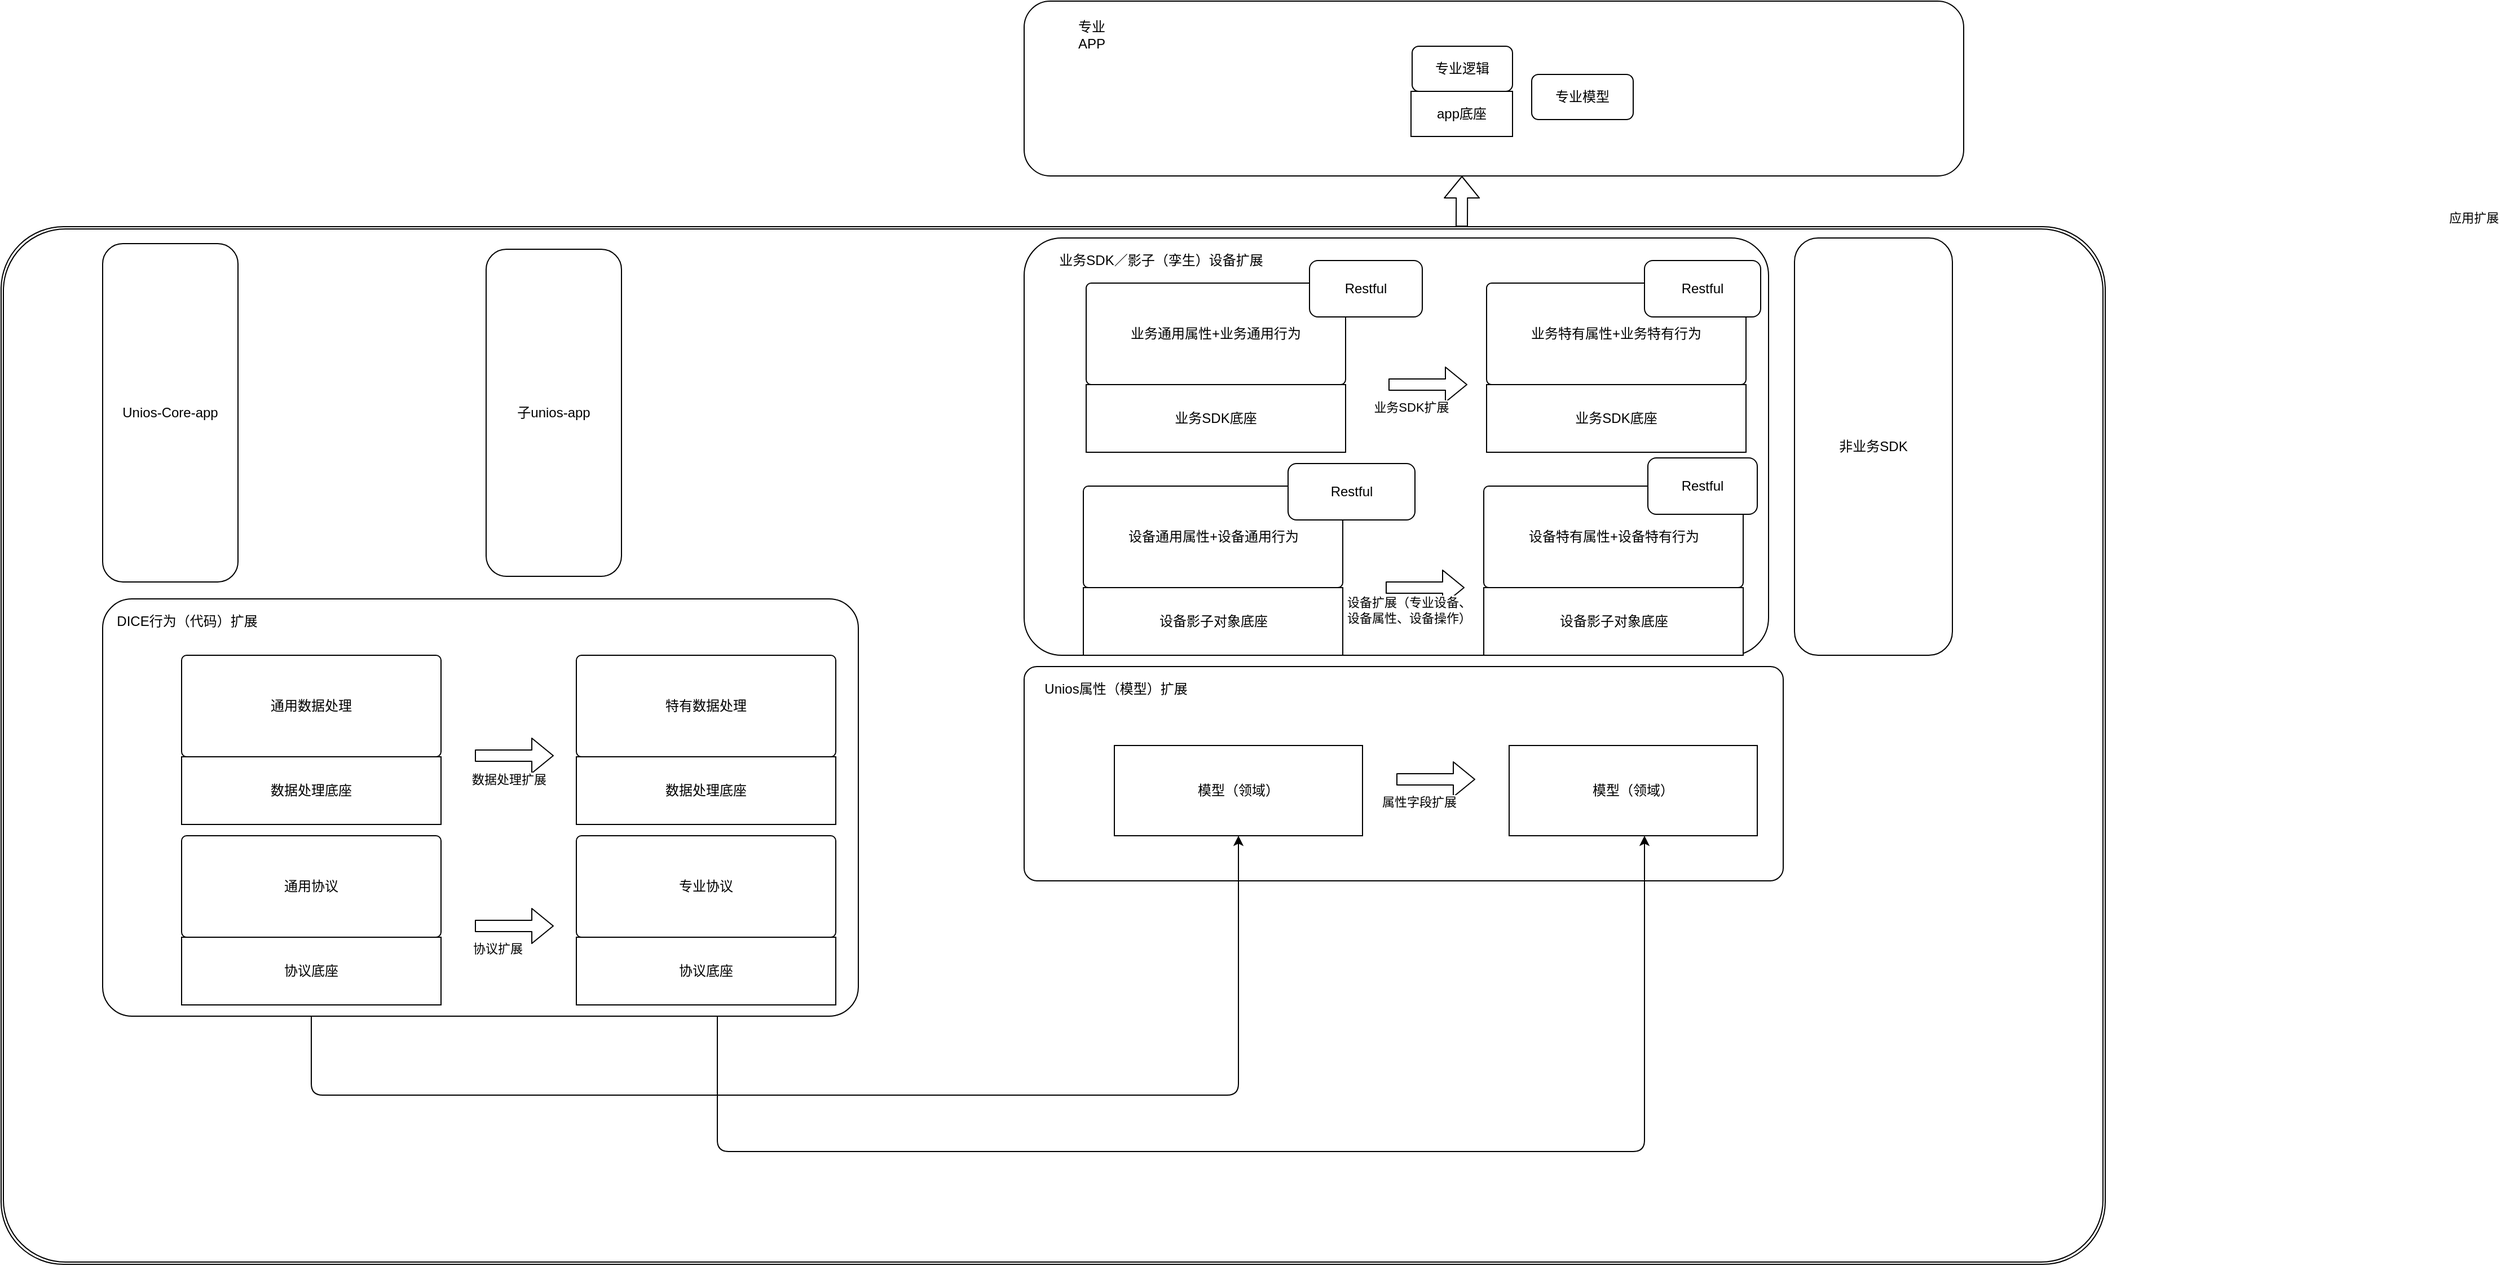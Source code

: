 <mxfile version="13.5.7" type="device"><diagram id="PhEEJEA-2G6-cMnCDy3O" name="扩展点二级视图"><mxGraphModel dx="2237" dy="2640" grid="1" gridSize="10" guides="1" tooltips="1" connect="1" arrows="1" fold="1" page="1" pageScale="1" pageWidth="827" pageHeight="1169" math="0" shadow="0"><root><mxCell id="0"/><mxCell id="1" parent="0"/><mxCell id="3VEeN3TXCHwtPfrbqW-i-7" value="" style="shape=ext;double=1;rounded=1;whiteSpace=wrap;html=1;arcSize=6;" vertex="1" parent="1"><mxGeometry x="100" y="-450" width="1865.5" height="920" as="geometry"/></mxCell><mxCell id="Z61GNd5gtoBHjjhybAT_-15" value="" style="rounded=1;whiteSpace=wrap;html=1;arcSize=7;" parent="1" vertex="1"><mxGeometry x="190" y="-120" width="670" height="370" as="geometry"/></mxCell><mxCell id="GQ6SVCmRq15Q8ivaFo8d-1" value="通用协议" style="rounded=1;whiteSpace=wrap;html=1;arcSize=5;" parent="1" vertex="1"><mxGeometry x="260" y="90" width="230" height="90" as="geometry"/></mxCell><mxCell id="Z61GNd5gtoBHjjhybAT_-2" value="" style="shape=flexArrow;endArrow=classic;html=1;" parent="1" edge="1"><mxGeometry width="50" height="50" relative="1" as="geometry"><mxPoint x="520" y="170" as="sourcePoint"/><mxPoint x="590" y="170" as="targetPoint"/></mxGeometry></mxCell><mxCell id="Z61GNd5gtoBHjjhybAT_-13" value="协议扩展" style="edgeLabel;html=1;align=center;verticalAlign=middle;resizable=0;points=[];" parent="Z61GNd5gtoBHjjhybAT_-2" vertex="1" connectable="0"><mxGeometry x="0.2" y="4" relative="1" as="geometry"><mxPoint x="-22" y="24" as="offset"/></mxGeometry></mxCell><mxCell id="Z61GNd5gtoBHjjhybAT_-4" value="协议底座" style="rounded=0;whiteSpace=wrap;html=1;" parent="1" vertex="1"><mxGeometry x="260" y="180" width="230" height="60" as="geometry"/></mxCell><mxCell id="Z61GNd5gtoBHjjhybAT_-6" value="专业协议" style="rounded=1;whiteSpace=wrap;html=1;arcSize=5;" parent="1" vertex="1"><mxGeometry x="610" y="90" width="230" height="90" as="geometry"/></mxCell><mxCell id="Z61GNd5gtoBHjjhybAT_-7" value="协议底座" style="rounded=0;whiteSpace=wrap;html=1;" parent="1" vertex="1"><mxGeometry x="610" y="180" width="230" height="60" as="geometry"/></mxCell><mxCell id="Z61GNd5gtoBHjjhybAT_-8" value="通用数据处理" style="rounded=1;whiteSpace=wrap;html=1;arcSize=5;" parent="1" vertex="1"><mxGeometry x="260" y="-70" width="230" height="90" as="geometry"/></mxCell><mxCell id="Z61GNd5gtoBHjjhybAT_-9" value="数据处理底座" style="rounded=0;whiteSpace=wrap;html=1;" parent="1" vertex="1"><mxGeometry x="260" y="20" width="230" height="60" as="geometry"/></mxCell><mxCell id="Z61GNd5gtoBHjjhybAT_-10" value="特有数据处理" style="rounded=1;whiteSpace=wrap;html=1;arcSize=5;" parent="1" vertex="1"><mxGeometry x="610" y="-70" width="230" height="90" as="geometry"/></mxCell><mxCell id="Z61GNd5gtoBHjjhybAT_-11" value="数据处理底座" style="rounded=0;whiteSpace=wrap;html=1;" parent="1" vertex="1"><mxGeometry x="610" y="20" width="230" height="60" as="geometry"/></mxCell><mxCell id="Z61GNd5gtoBHjjhybAT_-12" value="" style="shape=flexArrow;endArrow=classic;html=1;" parent="1" edge="1"><mxGeometry width="50" height="50" relative="1" as="geometry"><mxPoint x="520" y="19" as="sourcePoint"/><mxPoint x="590" y="19" as="targetPoint"/></mxGeometry></mxCell><mxCell id="Z61GNd5gtoBHjjhybAT_-14" value="数据处理扩展" style="edgeLabel;html=1;align=center;verticalAlign=middle;resizable=0;points=[];" parent="Z61GNd5gtoBHjjhybAT_-12" vertex="1" connectable="0"><mxGeometry x="0.086" relative="1" as="geometry"><mxPoint x="-8" y="21" as="offset"/></mxGeometry></mxCell><mxCell id="Z61GNd5gtoBHjjhybAT_-16" value="DICE行为（代码）扩展" style="text;html=1;strokeColor=none;fillColor=none;align=center;verticalAlign=middle;whiteSpace=wrap;rounded=0;" parent="1" vertex="1"><mxGeometry x="200" y="-110" width="130" height="20" as="geometry"/></mxCell><mxCell id="Z61GNd5gtoBHjjhybAT_-17" value="" style="rounded=1;whiteSpace=wrap;html=1;arcSize=6;" parent="1" vertex="1"><mxGeometry x="1007" y="-60" width="673" height="190" as="geometry"/></mxCell><mxCell id="Z61GNd5gtoBHjjhybAT_-19" value="模型（领域）" style="rounded=0;whiteSpace=wrap;html=1;" parent="1" vertex="1"><mxGeometry x="1087" y="10" width="220" height="80" as="geometry"/></mxCell><mxCell id="Z61GNd5gtoBHjjhybAT_-20" value="模型（领域）" style="rounded=0;whiteSpace=wrap;html=1;" parent="1" vertex="1"><mxGeometry x="1437" y="10" width="220" height="80" as="geometry"/></mxCell><mxCell id="Z61GNd5gtoBHjjhybAT_-23" value="" style="shape=flexArrow;endArrow=classic;html=1;" parent="1" edge="1"><mxGeometry width="50" height="50" relative="1" as="geometry"><mxPoint x="1337" y="40" as="sourcePoint"/><mxPoint x="1407" y="40" as="targetPoint"/></mxGeometry></mxCell><mxCell id="Z61GNd5gtoBHjjhybAT_-24" value="属性字段扩展" style="edgeLabel;html=1;align=center;verticalAlign=middle;resizable=0;points=[];" parent="Z61GNd5gtoBHjjhybAT_-23" vertex="1" connectable="0"><mxGeometry x="0.2" y="4" relative="1" as="geometry"><mxPoint x="-22" y="24" as="offset"/></mxGeometry></mxCell><mxCell id="Z61GNd5gtoBHjjhybAT_-25" value="Unios属性（模型）扩展" style="text;html=1;strokeColor=none;fillColor=none;align=center;verticalAlign=middle;whiteSpace=wrap;rounded=0;" parent="1" vertex="1"><mxGeometry x="1017" y="-50" width="143" height="20" as="geometry"/></mxCell><mxCell id="Z61GNd5gtoBHjjhybAT_-29" value="" style="rounded=1;whiteSpace=wrap;html=1;arcSize=9;" parent="1" vertex="1"><mxGeometry x="1007" y="-440" width="660" height="370" as="geometry"/></mxCell><mxCell id="Z61GNd5gtoBHjjhybAT_-31" value="业务SDK／影子（孪生）设备扩展" style="text;html=1;strokeColor=none;fillColor=none;align=center;verticalAlign=middle;whiteSpace=wrap;rounded=0;" parent="1" vertex="1"><mxGeometry x="1027" y="-430" width="203" height="20" as="geometry"/></mxCell><mxCell id="6fiUUjPSepoLGfJAcD25-1" value="业务通用属性+业务通用行为" style="rounded=1;whiteSpace=wrap;html=1;arcSize=5;" parent="1" vertex="1"><mxGeometry x="1062" y="-400" width="230" height="90" as="geometry"/></mxCell><mxCell id="6fiUUjPSepoLGfJAcD25-2" value="业务SDK底座" style="rounded=0;whiteSpace=wrap;html=1;" parent="1" vertex="1"><mxGeometry x="1062" y="-310" width="230" height="60" as="geometry"/></mxCell><mxCell id="6fiUUjPSepoLGfJAcD25-3" value="业务特有属性+业务特有行为" style="rounded=1;whiteSpace=wrap;html=1;arcSize=5;" parent="1" vertex="1"><mxGeometry x="1417" y="-400" width="230" height="90" as="geometry"/></mxCell><mxCell id="6fiUUjPSepoLGfJAcD25-4" value="业务SDK底座" style="rounded=0;whiteSpace=wrap;html=1;" parent="1" vertex="1"><mxGeometry x="1417" y="-310" width="230" height="60" as="geometry"/></mxCell><mxCell id="6fiUUjPSepoLGfJAcD25-5" value="非业务SDK" style="rounded=1;whiteSpace=wrap;html=1;" parent="1" vertex="1"><mxGeometry x="1690" y="-440" width="140" height="370" as="geometry"/></mxCell><mxCell id="6fiUUjPSepoLGfJAcD25-6" value="Unios-Core-app" style="rounded=1;whiteSpace=wrap;html=1;" parent="1" vertex="1"><mxGeometry x="190" y="-435" width="120" height="300" as="geometry"/></mxCell><mxCell id="6fiUUjPSepoLGfJAcD25-7" value="子unios-app" style="rounded=1;whiteSpace=wrap;html=1;" parent="1" vertex="1"><mxGeometry x="530" y="-430" width="120" height="290" as="geometry"/></mxCell><mxCell id="6fiUUjPSepoLGfJAcD25-9" value="" style="rounded=1;whiteSpace=wrap;html=1;" parent="1" vertex="1"><mxGeometry x="1007" y="-650" width="833" height="155" as="geometry"/></mxCell><mxCell id="6fiUUjPSepoLGfJAcD25-10" value="Restful" style="rounded=1;whiteSpace=wrap;html=1;" parent="1" vertex="1"><mxGeometry x="1260" y="-420" width="100" height="50" as="geometry"/></mxCell><mxCell id="6fiUUjPSepoLGfJAcD25-11" value="" style="shape=flexArrow;endArrow=classic;html=1;" parent="1" edge="1"><mxGeometry width="50" height="50" relative="1" as="geometry"><mxPoint x="1330" y="-310" as="sourcePoint"/><mxPoint x="1400" y="-310" as="targetPoint"/></mxGeometry></mxCell><mxCell id="6fiUUjPSepoLGfJAcD25-12" value="业务SDK扩展" style="edgeLabel;html=1;align=center;verticalAlign=middle;resizable=0;points=[];" parent="6fiUUjPSepoLGfJAcD25-11" vertex="1" connectable="0"><mxGeometry x="0.2" y="4" relative="1" as="geometry"><mxPoint x="-22" y="24" as="offset"/></mxGeometry></mxCell><mxCell id="6fiUUjPSepoLGfJAcD25-14" value="设备通用属性+设备通用行为" style="rounded=1;whiteSpace=wrap;html=1;arcSize=5;" parent="1" vertex="1"><mxGeometry x="1059.5" y="-220" width="230" height="90" as="geometry"/></mxCell><mxCell id="6fiUUjPSepoLGfJAcD25-15" value="设备影子对象底座" style="rounded=0;whiteSpace=wrap;html=1;" parent="1" vertex="1"><mxGeometry x="1059.5" y="-130" width="230" height="60" as="geometry"/></mxCell><mxCell id="6fiUUjPSepoLGfJAcD25-16" value="设备特有属性+设备特有行为" style="rounded=1;whiteSpace=wrap;html=1;arcSize=5;" parent="1" vertex="1"><mxGeometry x="1414.5" y="-220" width="230" height="90" as="geometry"/></mxCell><mxCell id="6fiUUjPSepoLGfJAcD25-17" value="设备影子对象底座" style="rounded=0;whiteSpace=wrap;html=1;" parent="1" vertex="1"><mxGeometry x="1414.5" y="-130" width="230" height="60" as="geometry"/></mxCell><mxCell id="6fiUUjPSepoLGfJAcD25-18" value="Restful" style="rounded=1;whiteSpace=wrap;html=1;" parent="1" vertex="1"><mxGeometry x="1241" y="-240" width="112.5" height="50" as="geometry"/></mxCell><mxCell id="6fiUUjPSepoLGfJAcD25-19" value="" style="shape=flexArrow;endArrow=classic;html=1;" parent="1" edge="1"><mxGeometry width="50" height="50" relative="1" as="geometry"><mxPoint x="1327.5" y="-130" as="sourcePoint"/><mxPoint x="1397.5" y="-130" as="targetPoint"/></mxGeometry></mxCell><mxCell id="6fiUUjPSepoLGfJAcD25-20" value="设备扩展（专业设备、&lt;br&gt;设备属性、设备操作）" style="edgeLabel;html=1;align=center;verticalAlign=middle;resizable=0;points=[];" parent="6fiUUjPSepoLGfJAcD25-19" vertex="1" connectable="0"><mxGeometry x="0.2" y="4" relative="1" as="geometry"><mxPoint x="-22" y="24" as="offset"/></mxGeometry></mxCell><mxCell id="6fiUUjPSepoLGfJAcD25-8" value="Restful" style="rounded=1;whiteSpace=wrap;html=1;" parent="1" vertex="1"><mxGeometry x="1560" y="-245" width="97" height="50" as="geometry"/></mxCell><mxCell id="6fiUUjPSepoLGfJAcD25-21" value="Restful" style="rounded=1;whiteSpace=wrap;html=1;" parent="1" vertex="1"><mxGeometry x="1557" y="-420" width="103" height="50" as="geometry"/></mxCell><mxCell id="6fiUUjPSepoLGfJAcD25-22" value="专业APP" style="text;html=1;strokeColor=none;fillColor=none;align=center;verticalAlign=middle;whiteSpace=wrap;rounded=0;" parent="1" vertex="1"><mxGeometry x="1047" y="-630" width="40" height="20" as="geometry"/></mxCell><mxCell id="6fiUUjPSepoLGfJAcD25-23" value="app底座" style="rounded=0;whiteSpace=wrap;html=1;" parent="1" vertex="1"><mxGeometry x="1350" y="-570" width="90" height="40" as="geometry"/></mxCell><mxCell id="6fiUUjPSepoLGfJAcD25-24" value="专业逻辑" style="rounded=1;whiteSpace=wrap;html=1;" parent="1" vertex="1"><mxGeometry x="1351" y="-610" width="89" height="40" as="geometry"/></mxCell><mxCell id="6fiUUjPSepoLGfJAcD25-25" value="专业模型" style="rounded=1;whiteSpace=wrap;html=1;" parent="1" vertex="1"><mxGeometry x="1457" y="-585" width="90" height="40" as="geometry"/></mxCell><mxCell id="3VEeN3TXCHwtPfrbqW-i-1" value="" style="shape=flexArrow;endArrow=classic;html=1;" edge="1" parent="1"><mxGeometry width="50" height="50" relative="1" as="geometry"><mxPoint x="1395" y="-450" as="sourcePoint"/><mxPoint x="1395.16" y="-495" as="targetPoint"/></mxGeometry></mxCell><mxCell id="3VEeN3TXCHwtPfrbqW-i-2" value="应用扩展" style="edgeLabel;html=1;align=center;verticalAlign=middle;resizable=0;points=[];" vertex="1" connectable="0" parent="3VEeN3TXCHwtPfrbqW-i-1"><mxGeometry x="-0.418" y="3" relative="1" as="geometry"><mxPoint x="900.13" y="4.48" as="offset"/></mxGeometry></mxCell><mxCell id="3VEeN3TXCHwtPfrbqW-i-4" value="" style="edgeStyle=elbowEdgeStyle;elbow=vertical;endArrow=classic;html=1;entryX=0.5;entryY=1;entryDx=0;entryDy=0;" edge="1" parent="1" target="Z61GNd5gtoBHjjhybAT_-19"><mxGeometry width="50" height="50" relative="1" as="geometry"><mxPoint x="375" y="250" as="sourcePoint"/><mxPoint x="1040" y="-40" as="targetPoint"/><Array as="points"><mxPoint x="920" y="320"/><mxPoint x="1140" y="90"/></Array></mxGeometry></mxCell><mxCell id="3VEeN3TXCHwtPfrbqW-i-12" value="" style="edgeStyle=elbowEdgeStyle;elbow=vertical;endArrow=classic;html=1;entryX=0.5;entryY=1;entryDx=0;entryDy=0;" edge="1" parent="1"><mxGeometry width="50" height="50" relative="1" as="geometry"><mxPoint x="735" y="250.0" as="sourcePoint"/><mxPoint x="1557" y="90" as="targetPoint"/><Array as="points"><mxPoint x="1140" y="370"/><mxPoint x="1500" y="90"/></Array></mxGeometry></mxCell></root></mxGraphModel></diagram></mxfile>